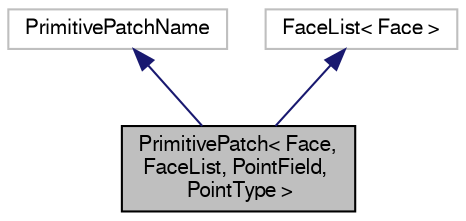 digraph "PrimitivePatch&lt; Face, FaceList, PointField, PointType &gt;"
{
  bgcolor="transparent";
  edge [fontname="FreeSans",fontsize="10",labelfontname="FreeSans",labelfontsize="10"];
  node [fontname="FreeSans",fontsize="10",shape=record];
  Node64 [label="PrimitivePatch\< Face,\l FaceList, PointField,\l PointType \>",height=0.2,width=0.4,color="black", fillcolor="grey75", style="filled", fontcolor="black"];
  Node65 -> Node64 [dir="back",color="midnightblue",fontsize="10",style="solid",fontname="FreeSans"];
  Node65 [label="PrimitivePatchName",height=0.2,width=0.4,color="grey75"];
  Node66 -> Node64 [dir="back",color="midnightblue",fontsize="10",style="solid",fontname="FreeSans"];
  Node66 [label="FaceList\< Face \>",height=0.2,width=0.4,color="grey75"];
}
